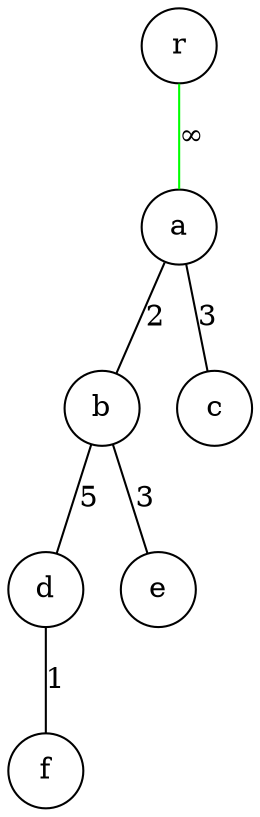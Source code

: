 digraph
{
	node [shape=circle];
	edge [dir=both, arrowtail=none, arrowhead=none];

	r -> a [label="&infin;", color=green];
	a -> b [label=2];
	a -> c [label=3];
	b -> d [label=5];
	b -> e [label=3];
	d -> f [label=1];
}
